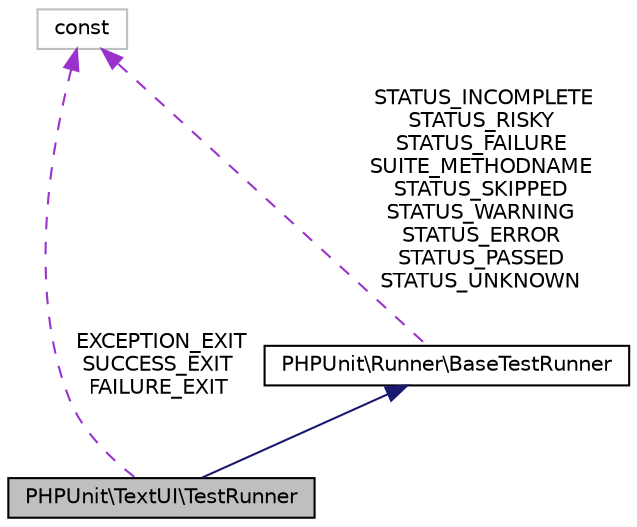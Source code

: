 digraph "PHPUnit\TextUI\TestRunner"
{
  edge [fontname="Helvetica",fontsize="10",labelfontname="Helvetica",labelfontsize="10"];
  node [fontname="Helvetica",fontsize="10",shape=record];
  Node2 [label="PHPUnit\\TextUI\\TestRunner",height=0.2,width=0.4,color="black", fillcolor="grey75", style="filled", fontcolor="black"];
  Node3 -> Node2 [dir="back",color="midnightblue",fontsize="10",style="solid",fontname="Helvetica"];
  Node3 [label="PHPUnit\\Runner\\BaseTestRunner",height=0.2,width=0.4,color="black", fillcolor="white", style="filled",URL="$classPHPUnit_1_1Runner_1_1BaseTestRunner.html"];
  Node4 -> Node3 [dir="back",color="darkorchid3",fontsize="10",style="dashed",label=" STATUS_INCOMPLETE\nSTATUS_RISKY\nSTATUS_FAILURE\nSUITE_METHODNAME\nSTATUS_SKIPPED\nSTATUS_WARNING\nSTATUS_ERROR\nSTATUS_PASSED\nSTATUS_UNKNOWN" ,fontname="Helvetica"];
  Node4 [label="const",height=0.2,width=0.4,color="grey75", fillcolor="white", style="filled"];
  Node4 -> Node2 [dir="back",color="darkorchid3",fontsize="10",style="dashed",label=" EXCEPTION_EXIT\nSUCCESS_EXIT\nFAILURE_EXIT" ,fontname="Helvetica"];
}
